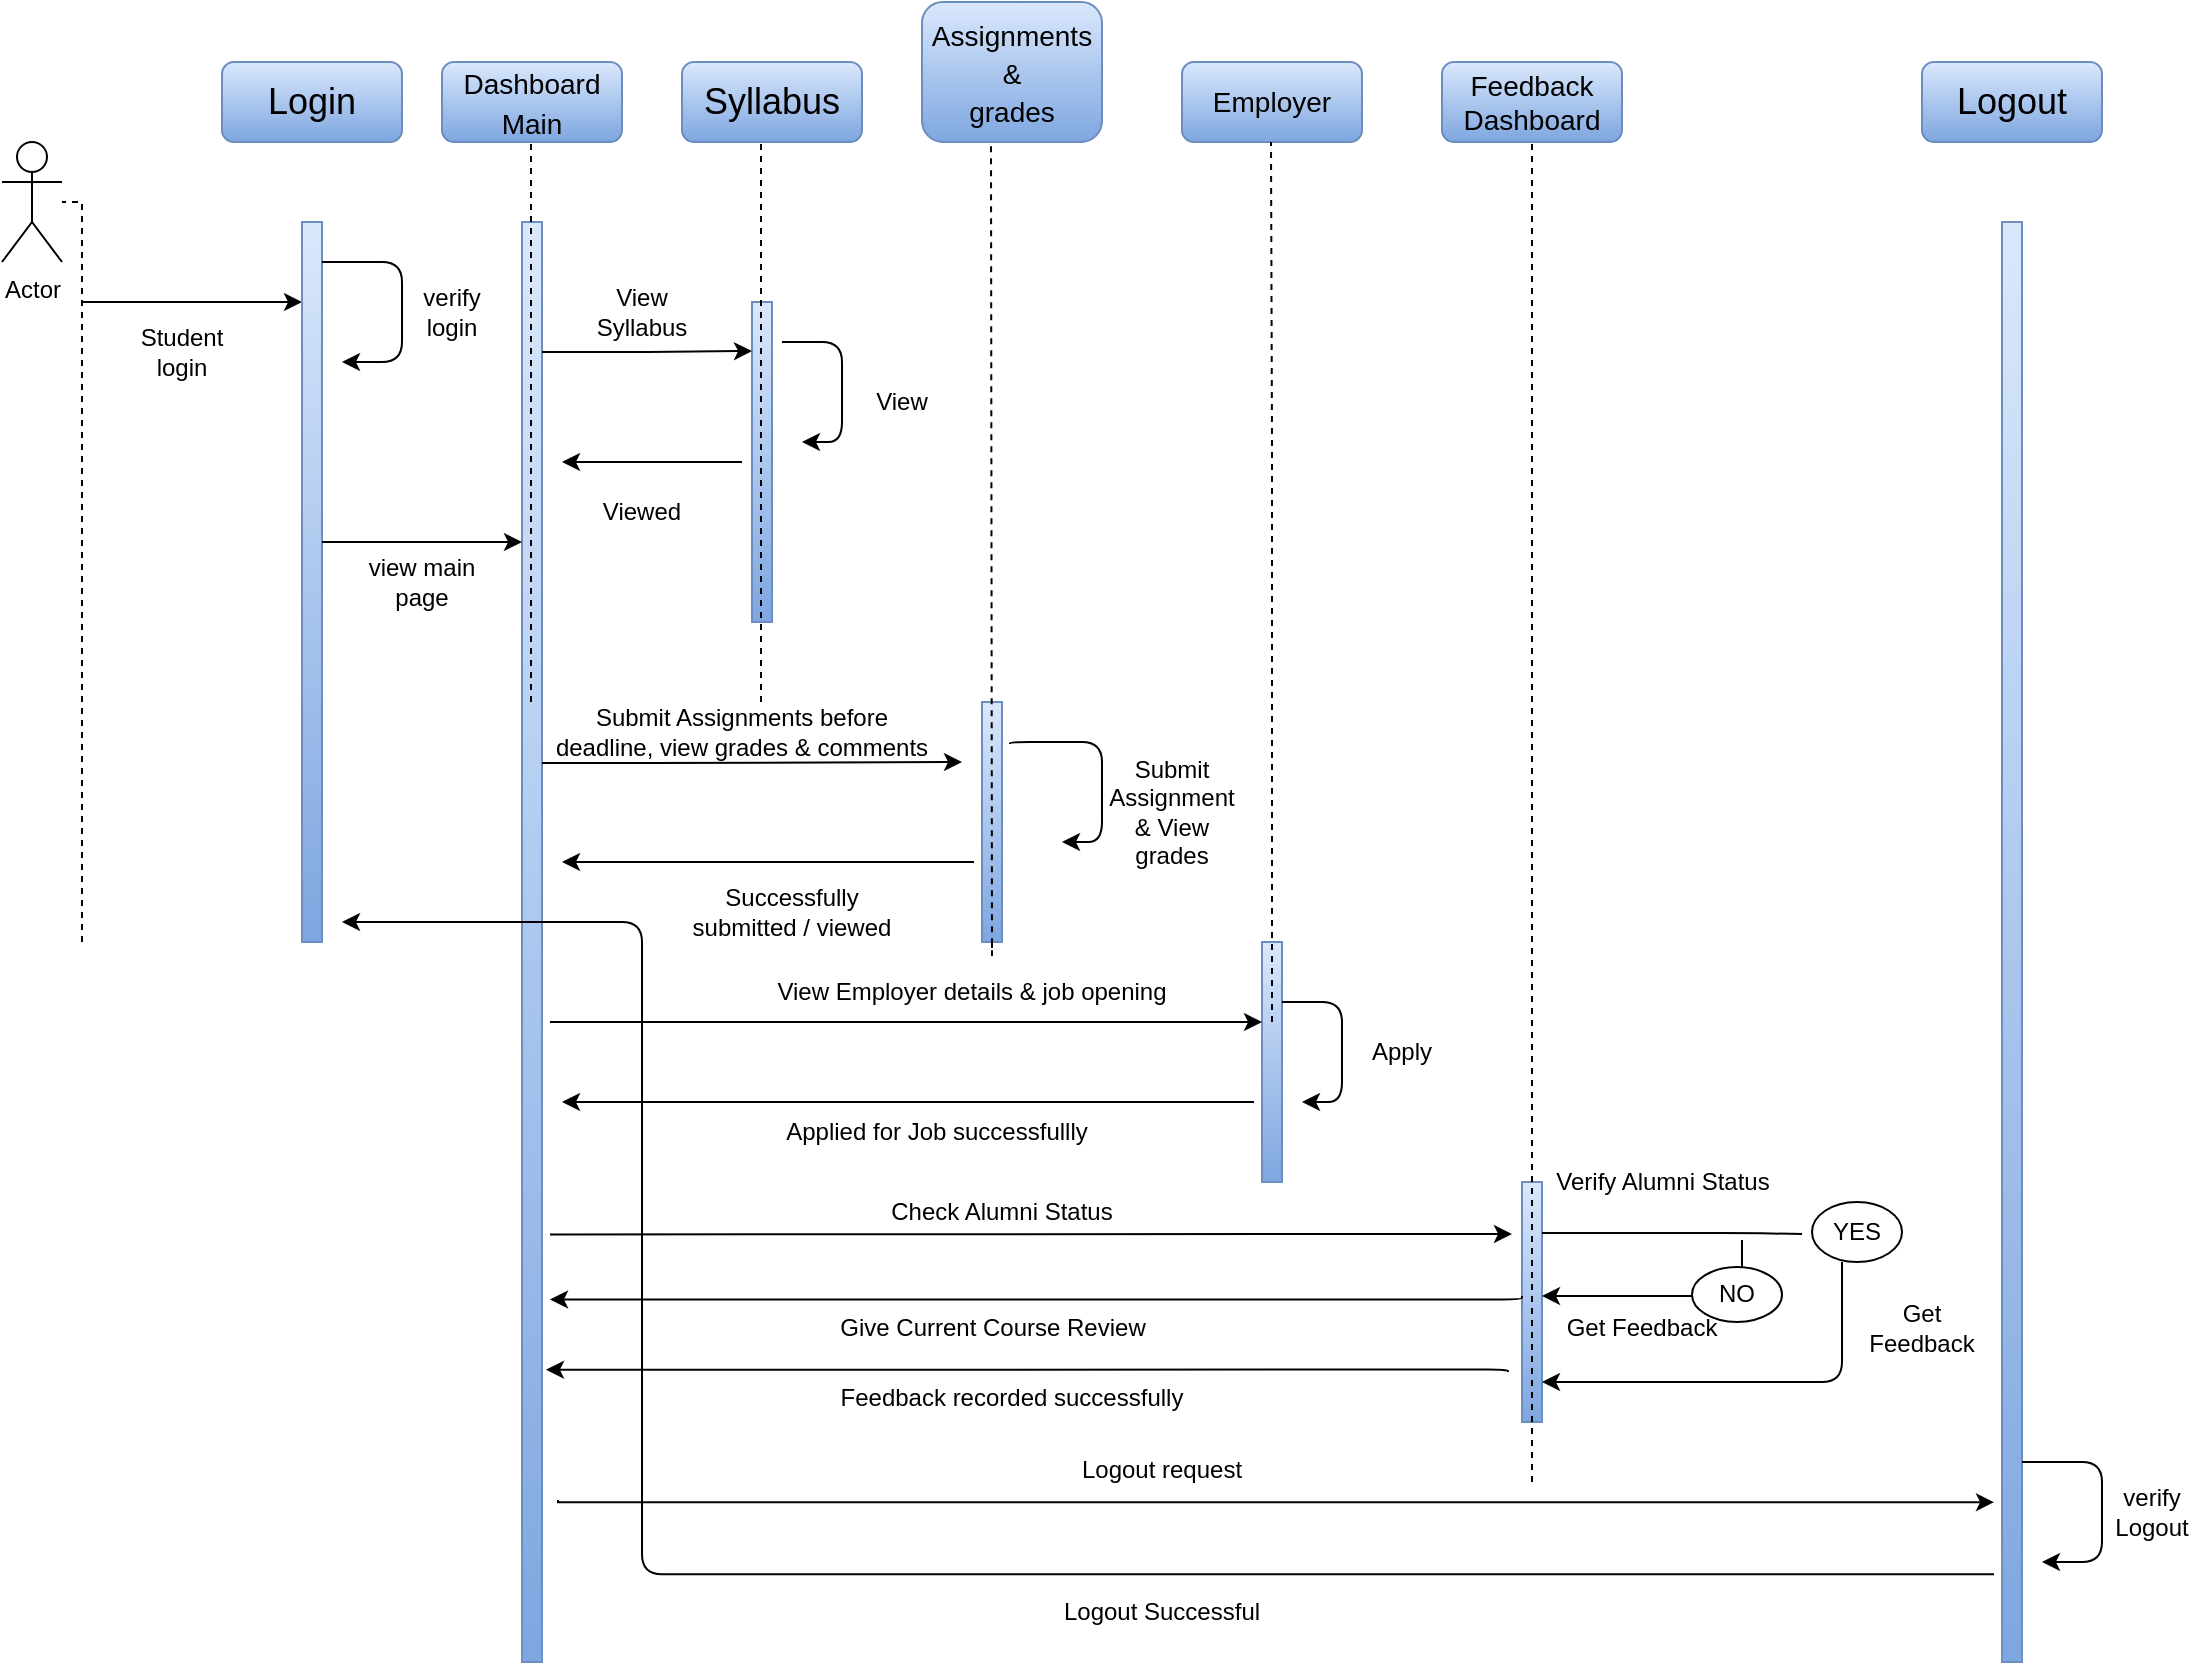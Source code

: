 <mxfile version="15.4.0" type="device"><diagram id="kgpKYQtTHZ0yAKxKKP6v" name="Page-1"><mxGraphModel dx="946" dy="617" grid="1" gridSize="10" guides="1" tooltips="1" connect="1" arrows="1" fold="1" page="1" pageScale="1" pageWidth="850" pageHeight="1100" math="0" shadow="0"><root><mxCell id="0"/><mxCell id="1" parent="0"/><mxCell id="eHZFl4jWqq0me2gMz274-1" value="Actor" style="shape=umlActor;verticalLabelPosition=bottom;verticalAlign=top;html=1;outlineConnect=0;" parent="1" vertex="1"><mxGeometry x="40" y="80" width="30" height="60" as="geometry"/></mxCell><mxCell id="eHZFl4jWqq0me2gMz274-4" value="" style="endArrow=none;dashed=1;html=1;rounded=0;edgeStyle=orthogonalEdgeStyle;" parent="1" target="eHZFl4jWqq0me2gMz274-1" edge="1"><mxGeometry width="50" height="50" relative="1" as="geometry"><mxPoint x="80" y="480" as="sourcePoint"/><mxPoint x="120" y="120" as="targetPoint"/><Array as="points"><mxPoint x="80" y="400"/><mxPoint x="80" y="120"/></Array></mxGeometry></mxCell><mxCell id="eHZFl4jWqq0me2gMz274-5" value="" style="endArrow=classic;html=1;rounded=0;edgeStyle=orthogonalEdgeStyle;" parent="1" edge="1"><mxGeometry width="50" height="50" relative="1" as="geometry"><mxPoint x="80" y="160" as="sourcePoint"/><mxPoint x="190" y="160" as="targetPoint"/></mxGeometry></mxCell><mxCell id="eHZFl4jWqq0me2gMz274-6" value="Student&lt;br&gt;login" style="text;html=1;strokeColor=none;fillColor=none;align=center;verticalAlign=middle;whiteSpace=wrap;rounded=0;" parent="1" vertex="1"><mxGeometry x="100" y="170" width="60" height="30" as="geometry"/></mxCell><mxCell id="eHZFl4jWqq0me2gMz274-7" value="&lt;font style=&quot;font-size: 18px&quot;&gt;Login&lt;/font&gt;" style="rounded=1;whiteSpace=wrap;html=1;fillColor=#dae8fc;strokeColor=#6c8ebf;gradientColor=#7ea6e0;" parent="1" vertex="1"><mxGeometry x="150" y="40" width="90" height="40" as="geometry"/></mxCell><mxCell id="eHZFl4jWqq0me2gMz274-12" value="&lt;font style=&quot;font-size: 14px&quot;&gt;Dashboard&lt;br&gt;Main&lt;/font&gt;" style="rounded=1;whiteSpace=wrap;html=1;gradientColor=#7ea6e0;fillColor=#dae8fc;strokeColor=#6c8ebf;fontSize=16;" parent="1" vertex="1"><mxGeometry x="260" y="40" width="90" height="40" as="geometry"/></mxCell><mxCell id="eHZFl4jWqq0me2gMz274-13" value="&lt;span style=&quot;font-size: 18px&quot;&gt;Syllabus&lt;/span&gt;" style="rounded=1;whiteSpace=wrap;html=1;gradientColor=#7ea6e0;fillColor=#dae8fc;strokeColor=#6c8ebf;" parent="1" vertex="1"><mxGeometry x="380" y="40" width="90" height="40" as="geometry"/></mxCell><mxCell id="eHZFl4jWqq0me2gMz274-14" value="&lt;font style=&quot;font-size: 14px&quot;&gt;Assignments &amp;amp;&lt;br&gt;&lt;/font&gt;&lt;font style=&quot;font-size: 14px&quot;&gt;grades&lt;/font&gt;" style="rounded=1;whiteSpace=wrap;html=1;gradientColor=#7ea6e0;fillColor=#dae8fc;strokeColor=#6c8ebf;fontSize=16;" parent="1" vertex="1"><mxGeometry x="500" y="10" width="90" height="70" as="geometry"/></mxCell><mxCell id="eHZFl4jWqq0me2gMz274-15" value="&lt;font&gt;&lt;font style=&quot;font-size: 14px&quot;&gt;&lt;font&gt;Feedback&lt;br&gt;&lt;/font&gt;&lt;font&gt;Dashboard&lt;/font&gt;&lt;/font&gt;&lt;br&gt;&lt;/font&gt;" style="rounded=1;whiteSpace=wrap;html=1;gradientColor=#7ea6e0;fillColor=#dae8fc;strokeColor=#6c8ebf;" parent="1" vertex="1"><mxGeometry x="760" y="40" width="90" height="40" as="geometry"/></mxCell><mxCell id="eHZFl4jWqq0me2gMz274-16" value="&lt;span style=&quot;font-size: 18px&quot;&gt;Logout&lt;/span&gt;" style="rounded=1;whiteSpace=wrap;html=1;gradientColor=#7ea6e0;fillColor=#dae8fc;strokeColor=#6c8ebf;" parent="1" vertex="1"><mxGeometry x="1000" y="40" width="90" height="40" as="geometry"/></mxCell><mxCell id="eHZFl4jWqq0me2gMz274-17" value="" style="html=1;points=[];perimeter=orthogonalPerimeter;gradientColor=#7ea6e0;fillColor=#dae8fc;strokeColor=#6c8ebf;" parent="1" vertex="1"><mxGeometry x="190" y="120" width="10" height="360" as="geometry"/></mxCell><mxCell id="eHZFl4jWqq0me2gMz274-18" value="" style="html=1;points=[];perimeter=orthogonalPerimeter;gradientColor=#7ea6e0;fillColor=#dae8fc;strokeColor=#6c8ebf;" parent="1" vertex="1"><mxGeometry x="300" y="120" width="10" height="720" as="geometry"/></mxCell><mxCell id="eHZFl4jWqq0me2gMz274-19" value="" style="html=1;points=[];perimeter=orthogonalPerimeter;gradientColor=#7ea6e0;fillColor=#dae8fc;strokeColor=#6c8ebf;" parent="1" vertex="1"><mxGeometry x="415" y="160" width="10" height="160" as="geometry"/></mxCell><mxCell id="eHZFl4jWqq0me2gMz274-21" value="" style="html=1;points=[];perimeter=orthogonalPerimeter;gradientColor=#7ea6e0;fillColor=#dae8fc;strokeColor=#6c8ebf;" parent="1" vertex="1"><mxGeometry x="800" y="600" width="10" height="120" as="geometry"/></mxCell><mxCell id="eHZFl4jWqq0me2gMz274-22" value="" style="html=1;points=[];perimeter=orthogonalPerimeter;gradientColor=#7ea6e0;fillColor=#dae8fc;strokeColor=#6c8ebf;" parent="1" vertex="1"><mxGeometry x="1040" y="120" width="10" height="720" as="geometry"/></mxCell><mxCell id="eHZFl4jWqq0me2gMz274-25" value="" style="endArrow=classic;html=1;rounded=1;edgeStyle=orthogonalEdgeStyle;" parent="1" edge="1"><mxGeometry width="50" height="50" relative="1" as="geometry"><mxPoint x="200" y="140" as="sourcePoint"/><mxPoint x="210" y="190" as="targetPoint"/><Array as="points"><mxPoint x="200" y="140"/><mxPoint x="240" y="140"/><mxPoint x="240" y="190"/></Array></mxGeometry></mxCell><mxCell id="eHZFl4jWqq0me2gMz274-26" value="verify&lt;br&gt;login" style="text;html=1;strokeColor=none;fillColor=none;align=center;verticalAlign=middle;whiteSpace=wrap;rounded=0;" parent="1" vertex="1"><mxGeometry x="240" y="150" width="50" height="30" as="geometry"/></mxCell><mxCell id="eHZFl4jWqq0me2gMz274-27" value="" style="endArrow=classic;html=1;rounded=0;edgeStyle=orthogonalEdgeStyle;" parent="1" edge="1"><mxGeometry width="50" height="50" relative="1" as="geometry"><mxPoint x="200" y="280" as="sourcePoint"/><mxPoint x="300" y="280" as="targetPoint"/></mxGeometry></mxCell><mxCell id="eHZFl4jWqq0me2gMz274-28" value="view main page" style="text;html=1;strokeColor=none;fillColor=none;align=center;verticalAlign=middle;whiteSpace=wrap;rounded=0;" parent="1" vertex="1"><mxGeometry x="220" y="285" width="60" height="30" as="geometry"/></mxCell><mxCell id="eHZFl4jWqq0me2gMz274-30" value="" style="endArrow=classic;html=1;rounded=0;edgeStyle=orthogonalEdgeStyle;" parent="1" edge="1"><mxGeometry width="50" height="50" relative="1" as="geometry"><mxPoint x="310" y="185" as="sourcePoint"/><mxPoint x="415" y="184.5" as="targetPoint"/><Array as="points"><mxPoint x="363" y="185"/></Array></mxGeometry></mxCell><mxCell id="eHZFl4jWqq0me2gMz274-32" value="" style="endArrow=classic;html=1;rounded=1;edgeStyle=orthogonalEdgeStyle;" parent="1" edge="1"><mxGeometry width="50" height="50" relative="1" as="geometry"><mxPoint x="430" y="180" as="sourcePoint"/><mxPoint x="440" y="230" as="targetPoint"/><Array as="points"><mxPoint x="460" y="180"/><mxPoint x="460" y="230"/></Array></mxGeometry></mxCell><mxCell id="eHZFl4jWqq0me2gMz274-34" value="View" style="text;html=1;strokeColor=none;fillColor=none;align=center;verticalAlign=middle;whiteSpace=wrap;rounded=0;" parent="1" vertex="1"><mxGeometry x="460" y="190" width="60" height="40" as="geometry"/></mxCell><mxCell id="eHZFl4jWqq0me2gMz274-35" value="View Syllabus" style="text;html=1;strokeColor=none;fillColor=none;align=center;verticalAlign=middle;whiteSpace=wrap;rounded=0;" parent="1" vertex="1"><mxGeometry x="330" y="150" width="60" height="30" as="geometry"/></mxCell><mxCell id="eHZFl4jWqq0me2gMz274-39" value="" style="endArrow=classic;html=1;rounded=1;edgeStyle=orthogonalEdgeStyle;" parent="1" edge="1"><mxGeometry width="50" height="50" relative="1" as="geometry"><mxPoint x="410" y="240" as="sourcePoint"/><mxPoint x="320" y="240" as="targetPoint"/><Array as="points"><mxPoint x="320" y="239.5"/><mxPoint x="320" y="239.5"/></Array></mxGeometry></mxCell><mxCell id="eHZFl4jWqq0me2gMz274-40" value="Viewed" style="text;html=1;strokeColor=none;fillColor=none;align=center;verticalAlign=middle;whiteSpace=wrap;rounded=0;" parent="1" vertex="1"><mxGeometry x="330" y="250" width="60" height="30" as="geometry"/></mxCell><mxCell id="eHZFl4jWqq0me2gMz274-41" value="" style="html=1;points=[];perimeter=orthogonalPerimeter;gradientColor=#7ea6e0;fillColor=#dae8fc;strokeColor=#6c8ebf;" parent="1" vertex="1"><mxGeometry x="530" y="360" width="10" height="120" as="geometry"/></mxCell><mxCell id="eHZFl4jWqq0me2gMz274-42" value="" style="endArrow=classic;html=1;rounded=1;edgeStyle=orthogonalEdgeStyle;exitX=1.4;exitY=0.175;exitDx=0;exitDy=0;exitPerimeter=0;" parent="1" source="eHZFl4jWqq0me2gMz274-41" edge="1"><mxGeometry width="50" height="50" relative="1" as="geometry"><mxPoint x="560" y="380" as="sourcePoint"/><mxPoint x="570" y="430" as="targetPoint"/><Array as="points"><mxPoint x="544" y="380"/><mxPoint x="590" y="380"/><mxPoint x="590" y="430"/></Array></mxGeometry></mxCell><mxCell id="eHZFl4jWqq0me2gMz274-44" value="Submit Assignments before deadline, view grades &amp;amp; comments" style="text;html=1;strokeColor=none;fillColor=none;align=center;verticalAlign=middle;whiteSpace=wrap;rounded=0;" parent="1" vertex="1"><mxGeometry x="310" y="360" width="200" height="30" as="geometry"/></mxCell><mxCell id="eHZFl4jWqq0me2gMz274-45" value="Successfully&lt;br&gt;submitted / viewed" style="text;html=1;strokeColor=none;fillColor=none;align=center;verticalAlign=middle;whiteSpace=wrap;rounded=0;" parent="1" vertex="1"><mxGeometry x="360" y="450" width="150" height="30" as="geometry"/></mxCell><mxCell id="eHZFl4jWqq0me2gMz274-47" value="" style="endArrow=classic;html=1;rounded=0;edgeStyle=orthogonalEdgeStyle;" parent="1" edge="1"><mxGeometry width="50" height="50" relative="1" as="geometry"><mxPoint x="310" y="390.5" as="sourcePoint"/><mxPoint x="520" y="390" as="targetPoint"/><Array as="points"><mxPoint x="363" y="390.5"/></Array></mxGeometry></mxCell><mxCell id="eHZFl4jWqq0me2gMz274-49" value="" style="endArrow=classic;html=1;rounded=1;edgeStyle=orthogonalEdgeStyle;exitX=-0.4;exitY=0.667;exitDx=0;exitDy=0;exitPerimeter=0;" parent="1" source="eHZFl4jWqq0me2gMz274-41" edge="1"><mxGeometry width="50" height="50" relative="1" as="geometry"><mxPoint x="515" y="440" as="sourcePoint"/><mxPoint x="320" y="440" as="targetPoint"/><Array as="points"/></mxGeometry></mxCell><mxCell id="eHZFl4jWqq0me2gMz274-50" value="Submit&lt;br&gt;Assignment&lt;br&gt;&amp;amp; View grades" style="text;html=1;strokeColor=none;fillColor=none;align=center;verticalAlign=middle;whiteSpace=wrap;rounded=0;" parent="1" vertex="1"><mxGeometry x="590" y="360" width="70" height="110" as="geometry"/></mxCell><mxCell id="eHZFl4jWqq0me2gMz274-51" value="" style="endArrow=none;dashed=1;html=1;rounded=1;edgeStyle=orthogonalEdgeStyle;" parent="1" edge="1"><mxGeometry width="50" height="50" relative="1" as="geometry"><mxPoint x="419.5" y="360" as="sourcePoint"/><mxPoint x="419.5" y="80" as="targetPoint"/><Array as="points"><mxPoint x="419.5" y="230"/><mxPoint x="419.5" y="230"/></Array></mxGeometry></mxCell><mxCell id="eHZFl4jWqq0me2gMz274-52" value="" style="endArrow=none;dashed=1;html=1;rounded=1;edgeStyle=orthogonalEdgeStyle;" parent="1" edge="1"><mxGeometry width="50" height="50" relative="1" as="geometry"><mxPoint x="535" y="480" as="sourcePoint"/><mxPoint x="534.5" y="80" as="targetPoint"/><Array as="points"><mxPoint x="535" y="490"/><mxPoint x="535" y="230"/></Array></mxGeometry></mxCell><mxCell id="eHZFl4jWqq0me2gMz274-54" value="" style="endArrow=none;dashed=1;html=1;rounded=1;edgeStyle=orthogonalEdgeStyle;" parent="1" edge="1"><mxGeometry width="50" height="50" relative="1" as="geometry"><mxPoint x="304.5" y="360" as="sourcePoint"/><mxPoint x="304.5" y="80" as="targetPoint"/><Array as="points"><mxPoint x="304.5" y="230"/><mxPoint x="304.5" y="230"/></Array></mxGeometry></mxCell><mxCell id="eHZFl4jWqq0me2gMz274-55" value="&lt;font style=&quot;font-size: 14px&quot;&gt;Employer&lt;/font&gt;" style="rounded=1;whiteSpace=wrap;html=1;gradientColor=#7ea6e0;fillColor=#dae8fc;strokeColor=#6c8ebf;" parent="1" vertex="1"><mxGeometry x="630" y="40" width="90" height="40" as="geometry"/></mxCell><mxCell id="eHZFl4jWqq0me2gMz274-56" value="" style="html=1;points=[];perimeter=orthogonalPerimeter;gradientColor=#7ea6e0;fillColor=#dae8fc;strokeColor=#6c8ebf;" parent="1" vertex="1"><mxGeometry x="670" y="480" width="10" height="120" as="geometry"/></mxCell><mxCell id="eHZFl4jWqq0me2gMz274-58" value="" style="endArrow=none;dashed=1;html=1;rounded=1;edgeStyle=orthogonalEdgeStyle;" parent="1" edge="1"><mxGeometry width="50" height="50" relative="1" as="geometry"><mxPoint x="675" y="520" as="sourcePoint"/><mxPoint x="674.5" y="80" as="targetPoint"/><Array as="points"><mxPoint x="674.5" y="230"/><mxPoint x="674.5" y="230"/></Array></mxGeometry></mxCell><mxCell id="eHZFl4jWqq0me2gMz274-60" value="" style="endArrow=classic;html=1;rounded=1;edgeStyle=orthogonalEdgeStyle;" parent="1" edge="1"><mxGeometry width="50" height="50" relative="1" as="geometry"><mxPoint x="680" y="510" as="sourcePoint"/><mxPoint x="690" y="560" as="targetPoint"/><Array as="points"><mxPoint x="710" y="510"/><mxPoint x="710" y="560"/></Array></mxGeometry></mxCell><mxCell id="eHZFl4jWqq0me2gMz274-61" value="Apply" style="text;html=1;strokeColor=none;fillColor=none;align=center;verticalAlign=middle;whiteSpace=wrap;rounded=0;" parent="1" vertex="1"><mxGeometry x="710" y="510" width="60" height="50" as="geometry"/></mxCell><mxCell id="eHZFl4jWqq0me2gMz274-62" value="View Employer details &amp;amp; job opening" style="text;html=1;strokeColor=none;fillColor=none;align=center;verticalAlign=middle;whiteSpace=wrap;rounded=0;" parent="1" vertex="1"><mxGeometry x="400" y="490" width="250" height="30" as="geometry"/></mxCell><mxCell id="eHZFl4jWqq0me2gMz274-63" value="Applied for Job successfullly" style="text;html=1;strokeColor=none;fillColor=none;align=center;verticalAlign=middle;whiteSpace=wrap;rounded=0;" parent="1" vertex="1"><mxGeometry x="425" y="560" width="165" height="30" as="geometry"/></mxCell><mxCell id="eHZFl4jWqq0me2gMz274-64" value="" style="endArrow=classic;html=1;rounded=0;edgeStyle=orthogonalEdgeStyle;" parent="1" edge="1"><mxGeometry width="50" height="50" relative="1" as="geometry"><mxPoint x="314" y="520" as="sourcePoint"/><mxPoint x="670" y="520" as="targetPoint"/><Array as="points"><mxPoint x="314" y="520"/></Array></mxGeometry></mxCell><mxCell id="eHZFl4jWqq0me2gMz274-65" value="" style="endArrow=classic;html=1;rounded=1;edgeStyle=orthogonalEdgeStyle;exitX=-0.4;exitY=0.667;exitDx=0;exitDy=0;exitPerimeter=0;" parent="1" edge="1"><mxGeometry width="50" height="50" relative="1" as="geometry"><mxPoint x="666" y="560.04" as="sourcePoint"/><mxPoint x="320" y="560" as="targetPoint"/><Array as="points"/></mxGeometry></mxCell><mxCell id="eHZFl4jWqq0me2gMz274-68" value="" style="endArrow=none;dashed=1;html=1;rounded=1;edgeStyle=orthogonalEdgeStyle;" parent="1" edge="1"><mxGeometry width="50" height="50" relative="1" as="geometry"><mxPoint x="805" y="750" as="sourcePoint"/><mxPoint x="805" y="80" as="targetPoint"/><Array as="points"/></mxGeometry></mxCell><mxCell id="eHZFl4jWqq0me2gMz274-69" value="Check Alumni Status" style="text;html=1;strokeColor=none;fillColor=none;align=center;verticalAlign=middle;whiteSpace=wrap;rounded=0;" parent="1" vertex="1"><mxGeometry x="425" y="600" width="230" height="30" as="geometry"/></mxCell><mxCell id="eHZFl4jWqq0me2gMz274-70" value="Feedback recorded successfully" style="text;html=1;strokeColor=none;fillColor=none;align=center;verticalAlign=middle;whiteSpace=wrap;rounded=0;" parent="1" vertex="1"><mxGeometry x="455" y="693" width="180" height="30" as="geometry"/></mxCell><mxCell id="eHZFl4jWqq0me2gMz274-71" value="" style="endArrow=classic;html=1;rounded=0;edgeStyle=orthogonalEdgeStyle;exitX=1.4;exitY=0.667;exitDx=0;exitDy=0;exitPerimeter=0;" parent="1" edge="1"><mxGeometry width="50" height="50" relative="1" as="geometry"><mxPoint x="314" y="626.2" as="sourcePoint"/><mxPoint x="795" y="626" as="targetPoint"/><Array as="points"><mxPoint x="795" y="626"/></Array></mxGeometry></mxCell><mxCell id="eHZFl4jWqq0me2gMz274-73" value="" style="endArrow=classic;html=1;rounded=1;edgeStyle=orthogonalEdgeStyle;exitX=-0.4;exitY=0.667;exitDx=0;exitDy=0;exitPerimeter=0;entryX=1.2;entryY=0.797;entryDx=0;entryDy=0;entryPerimeter=0;" parent="1" target="eHZFl4jWqq0me2gMz274-18" edge="1"><mxGeometry width="50" height="50" relative="1" as="geometry"><mxPoint x="793" y="695.04" as="sourcePoint"/><mxPoint x="320" y="695" as="targetPoint"/><Array as="points"><mxPoint x="793" y="694"/></Array></mxGeometry></mxCell><mxCell id="eHZFl4jWqq0me2gMz274-74" value="" style="endArrow=classic;html=1;rounded=0;edgeStyle=orthogonalEdgeStyle;entryX=-0.4;entryY=0.889;entryDx=0;entryDy=0;entryPerimeter=0;" parent="1" target="eHZFl4jWqq0me2gMz274-22" edge="1"><mxGeometry width="50" height="50" relative="1" as="geometry"><mxPoint x="318" y="759" as="sourcePoint"/><mxPoint x="934" y="759" as="targetPoint"/><Array as="points"><mxPoint x="318" y="760"/></Array></mxGeometry></mxCell><mxCell id="eHZFl4jWqq0me2gMz274-75" value="" style="endArrow=classic;html=1;rounded=1;edgeStyle=orthogonalEdgeStyle;exitX=-0.4;exitY=0.939;exitDx=0;exitDy=0;exitPerimeter=0;" parent="1" source="eHZFl4jWqq0me2gMz274-22" edge="1"><mxGeometry width="50" height="50" relative="1" as="geometry"><mxPoint x="934" y="797.04" as="sourcePoint"/><mxPoint x="210" y="470" as="targetPoint"/><Array as="points"><mxPoint x="360" y="796"/><mxPoint x="360" y="470"/></Array></mxGeometry></mxCell><mxCell id="eHZFl4jWqq0me2gMz274-76" value="Logout request" style="text;html=1;strokeColor=none;fillColor=none;align=center;verticalAlign=middle;whiteSpace=wrap;rounded=0;" parent="1" vertex="1"><mxGeometry x="530" y="729" width="180" height="30" as="geometry"/></mxCell><mxCell id="eHZFl4jWqq0me2gMz274-77" value="" style="endArrow=classic;html=1;rounded=1;edgeStyle=orthogonalEdgeStyle;" parent="1" edge="1"><mxGeometry width="50" height="50" relative="1" as="geometry"><mxPoint x="1050" y="740" as="sourcePoint"/><mxPoint x="1060" y="790" as="targetPoint"/><Array as="points"><mxPoint x="1050" y="740"/><mxPoint x="1090" y="740"/><mxPoint x="1090" y="790"/></Array></mxGeometry></mxCell><mxCell id="eHZFl4jWqq0me2gMz274-78" value="verify&lt;br&gt;Logout" style="text;html=1;strokeColor=none;fillColor=none;align=center;verticalAlign=middle;whiteSpace=wrap;rounded=0;" parent="1" vertex="1"><mxGeometry x="1090" y="750" width="50" height="30" as="geometry"/></mxCell><mxCell id="eHZFl4jWqq0me2gMz274-79" value="Logout Successful" style="text;html=1;strokeColor=none;fillColor=none;align=center;verticalAlign=middle;whiteSpace=wrap;rounded=0;" parent="1" vertex="1"><mxGeometry x="530" y="800" width="180" height="30" as="geometry"/></mxCell><mxCell id="AvWOPbK2fjpCcNhjPv-6-6" value="Verify Alumni Status" style="text;html=1;align=center;verticalAlign=middle;resizable=0;points=[];autosize=1;strokeColor=none;fillColor=none;" parent="1" vertex="1"><mxGeometry x="810" y="590" width="120" height="20" as="geometry"/></mxCell><mxCell id="AvWOPbK2fjpCcNhjPv-6-7" value="" style="endArrow=classic;html=1;rounded=1;edgeStyle=orthogonalEdgeStyle;" parent="1" edge="1"><mxGeometry width="50" height="50" relative="1" as="geometry"><mxPoint x="910" y="629" as="sourcePoint"/><mxPoint x="810" y="657" as="targetPoint"/><Array as="points"><mxPoint x="910" y="657"/></Array></mxGeometry></mxCell><mxCell id="AvWOPbK2fjpCcNhjPv-6-9" value="Give Current Course Review" style="text;html=1;align=center;verticalAlign=middle;resizable=0;points=[];autosize=1;strokeColor=none;fillColor=none;" parent="1" vertex="1"><mxGeometry x="450" y="662.5" width="170" height="20" as="geometry"/></mxCell><mxCell id="AvWOPbK2fjpCcNhjPv-6-10" value="" style="endArrow=classic;html=1;rounded=1;edgeStyle=orthogonalEdgeStyle;entryX=1;entryY=0.833;entryDx=0;entryDy=0;entryPerimeter=0;" parent="1" target="eHZFl4jWqq0me2gMz274-21" edge="1"><mxGeometry width="50" height="50" relative="1" as="geometry"><mxPoint x="960" y="640" as="sourcePoint"/><mxPoint x="820" y="700" as="targetPoint"/><Array as="points"><mxPoint x="960" y="700"/></Array></mxGeometry></mxCell><mxCell id="AvWOPbK2fjpCcNhjPv-6-11" value="YES" style="ellipse;whiteSpace=wrap;html=1;" parent="1" vertex="1"><mxGeometry x="945" y="610" width="45" height="30" as="geometry"/></mxCell><mxCell id="AvWOPbK2fjpCcNhjPv-6-12" value="NO" style="ellipse;whiteSpace=wrap;html=1;" parent="1" vertex="1"><mxGeometry x="885" y="642.5" width="45" height="27.5" as="geometry"/></mxCell><mxCell id="AvWOPbK2fjpCcNhjPv-6-13" value="" style="endArrow=none;html=1;rounded=1;edgeStyle=orthogonalEdgeStyle;" parent="1" edge="1"><mxGeometry width="50" height="50" relative="1" as="geometry"><mxPoint x="810" y="625.5" as="sourcePoint"/><mxPoint x="940" y="626" as="targetPoint"/><Array as="points"><mxPoint x="910" y="626"/><mxPoint x="910" y="626"/></Array></mxGeometry></mxCell><mxCell id="AvWOPbK2fjpCcNhjPv-6-14" value="" style="endArrow=classic;html=1;rounded=1;edgeStyle=orthogonalEdgeStyle;exitX=-0.4;exitY=0.667;exitDx=0;exitDy=0;exitPerimeter=0;entryX=1.4;entryY=0.751;entryDx=0;entryDy=0;entryPerimeter=0;" parent="1" edge="1"><mxGeometry width="50" height="50" relative="1" as="geometry"><mxPoint x="800" y="657.04" as="sourcePoint"/><mxPoint x="314" y="658.72" as="targetPoint"/><Array as="points"><mxPoint x="800" y="659"/></Array></mxGeometry></mxCell><mxCell id="AvWOPbK2fjpCcNhjPv-6-17" value="Get Feedback&lt;br&gt;" style="text;html=1;strokeColor=none;fillColor=none;align=center;verticalAlign=middle;whiteSpace=wrap;rounded=0;" parent="1" vertex="1"><mxGeometry x="970" y="642.5" width="60" height="60" as="geometry"/></mxCell><mxCell id="8OzXKJWJ6EXzbsU0X-pN-1" value="Get Feedback&lt;br&gt;" style="text;html=1;strokeColor=none;fillColor=none;align=center;verticalAlign=middle;whiteSpace=wrap;rounded=0;" vertex="1" parent="1"><mxGeometry x="790" y="642.5" width="140" height="60" as="geometry"/></mxCell></root></mxGraphModel></diagram></mxfile>